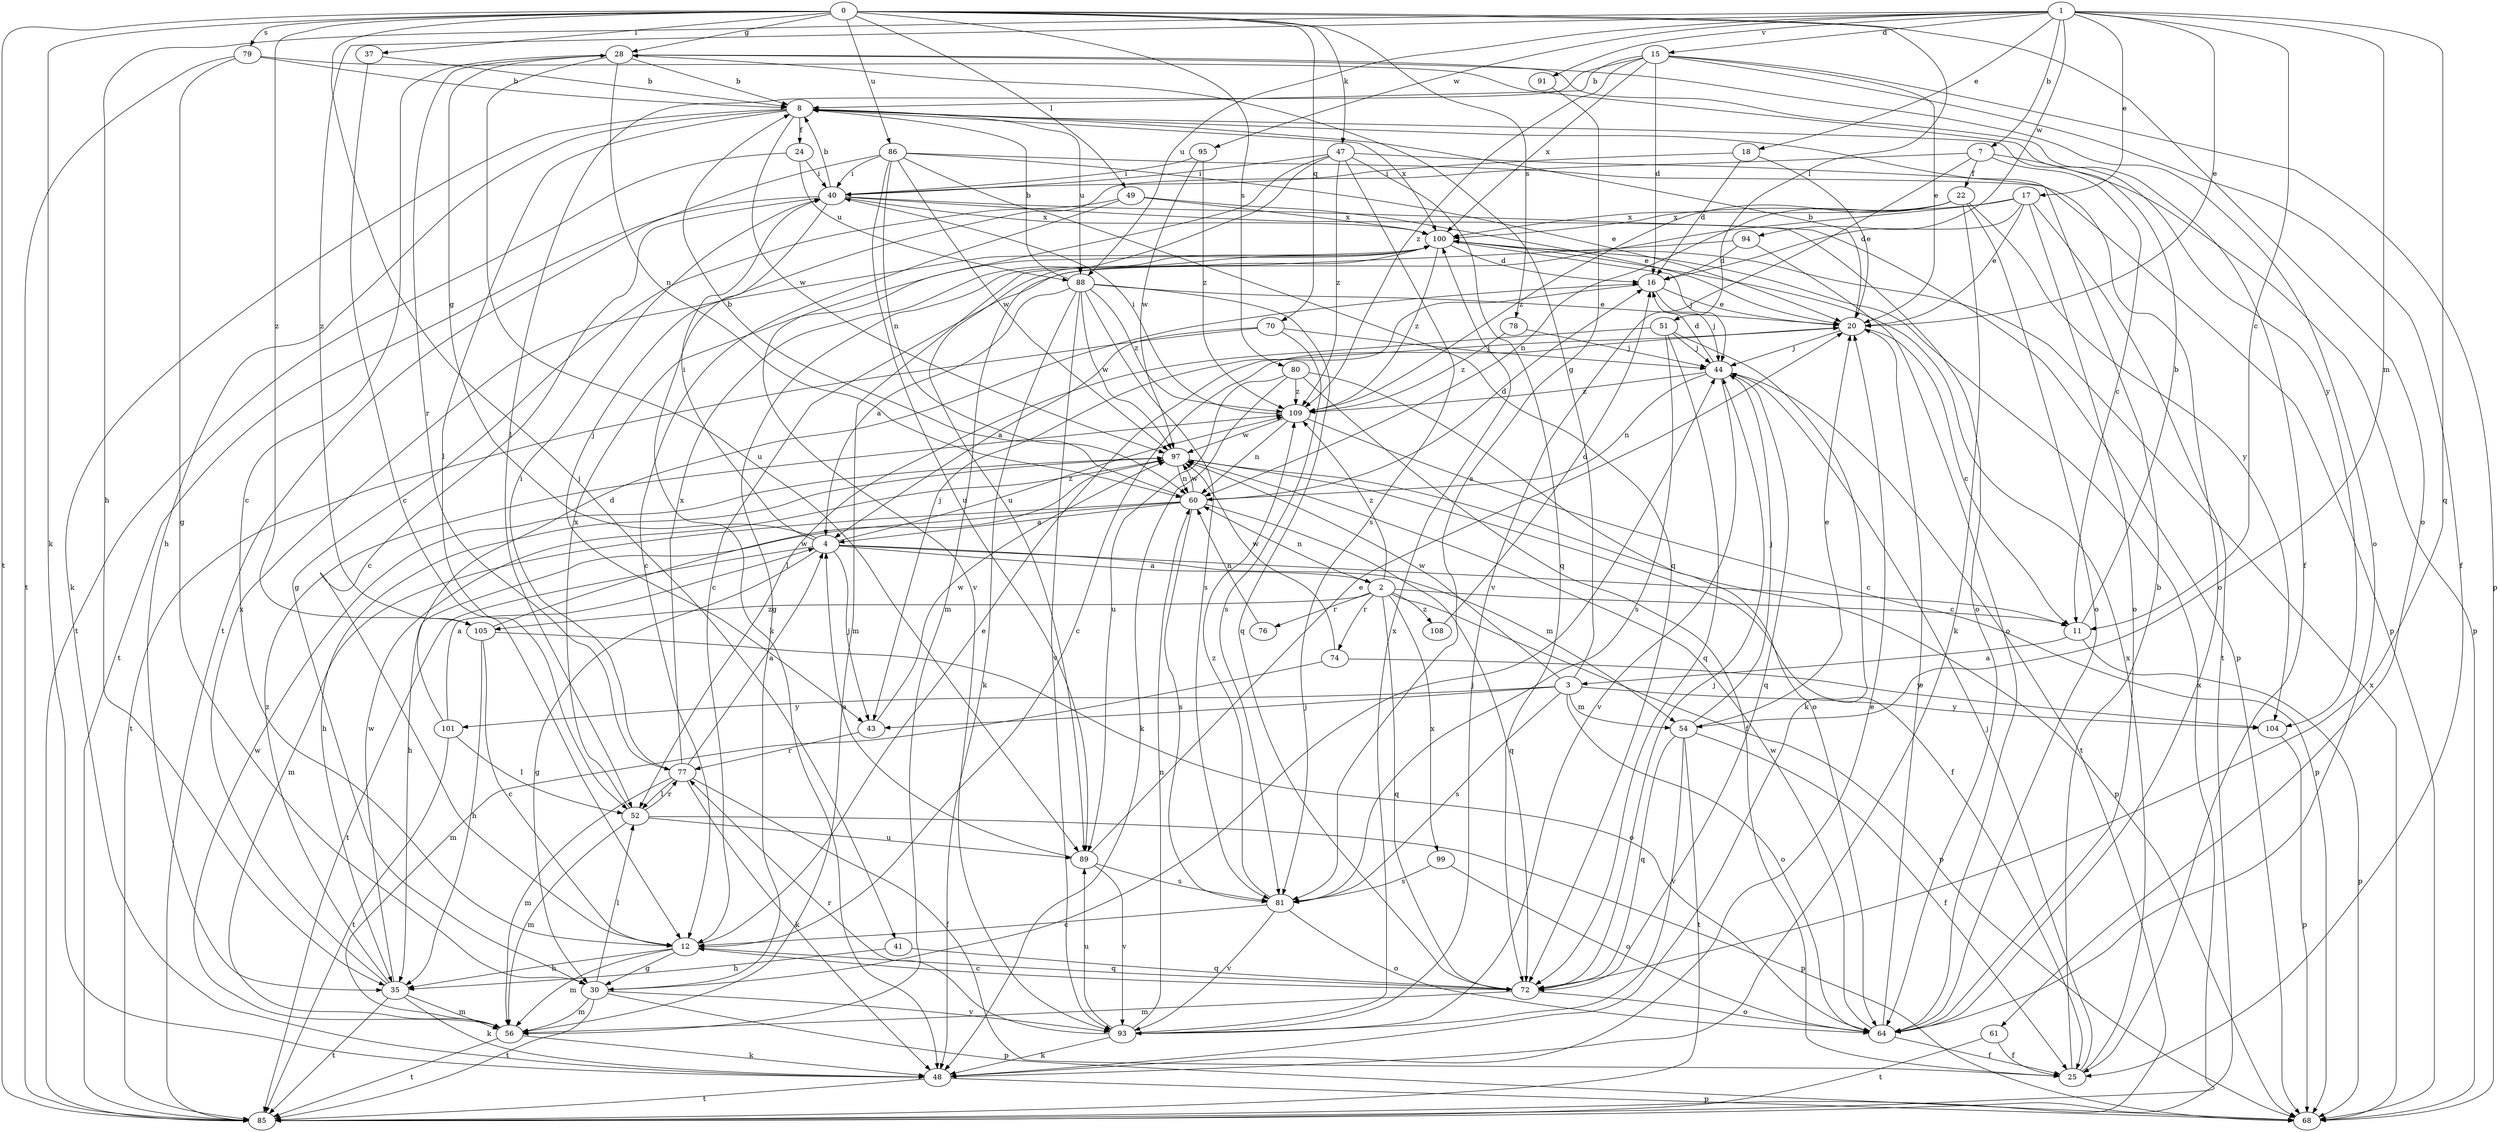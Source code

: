 strict digraph  {
0;
1;
2;
3;
4;
7;
8;
11;
12;
15;
16;
17;
18;
20;
22;
24;
25;
28;
30;
35;
37;
40;
41;
43;
44;
47;
48;
49;
51;
52;
54;
56;
60;
61;
64;
68;
70;
72;
74;
76;
77;
78;
79;
80;
81;
85;
86;
88;
89;
91;
93;
94;
95;
97;
99;
100;
101;
104;
105;
108;
109;
0 -> 28  [label=g];
0 -> 37  [label=i];
0 -> 41  [label=j];
0 -> 47  [label=k];
0 -> 48  [label=k];
0 -> 49  [label=l];
0 -> 51  [label=l];
0 -> 61  [label=o];
0 -> 70  [label=q];
0 -> 78  [label=s];
0 -> 79  [label=s];
0 -> 80  [label=s];
0 -> 85  [label=t];
0 -> 86  [label=u];
0 -> 105  [label=z];
1 -> 7  [label=b];
1 -> 11  [label=c];
1 -> 15  [label=d];
1 -> 17  [label=e];
1 -> 18  [label=e];
1 -> 20  [label=e];
1 -> 35  [label=h];
1 -> 54  [label=m];
1 -> 72  [label=q];
1 -> 88  [label=u];
1 -> 91  [label=v];
1 -> 94  [label=w];
1 -> 95  [label=w];
1 -> 105  [label=z];
2 -> 11  [label=c];
2 -> 60  [label=n];
2 -> 68  [label=p];
2 -> 72  [label=q];
2 -> 74  [label=r];
2 -> 76  [label=r];
2 -> 99  [label=x];
2 -> 105  [label=z];
2 -> 108  [label=z];
2 -> 109  [label=z];
3 -> 28  [label=g];
3 -> 43  [label=j];
3 -> 54  [label=m];
3 -> 64  [label=o];
3 -> 81  [label=s];
3 -> 97  [label=w];
3 -> 101  [label=y];
3 -> 104  [label=y];
4 -> 2  [label=a];
4 -> 11  [label=c];
4 -> 28  [label=g];
4 -> 30  [label=g];
4 -> 40  [label=i];
4 -> 43  [label=j];
4 -> 54  [label=m];
4 -> 85  [label=t];
4 -> 109  [label=z];
7 -> 11  [label=c];
7 -> 22  [label=f];
7 -> 43  [label=j];
7 -> 68  [label=p];
7 -> 93  [label=v];
8 -> 24  [label=f];
8 -> 35  [label=h];
8 -> 48  [label=k];
8 -> 52  [label=l];
8 -> 88  [label=u];
8 -> 97  [label=w];
8 -> 100  [label=x];
11 -> 3  [label=a];
11 -> 8  [label=b];
11 -> 68  [label=p];
12 -> 20  [label=e];
12 -> 30  [label=g];
12 -> 35  [label=h];
12 -> 56  [label=m];
12 -> 72  [label=q];
15 -> 8  [label=b];
15 -> 16  [label=d];
15 -> 20  [label=e];
15 -> 25  [label=f];
15 -> 52  [label=l];
15 -> 68  [label=p];
15 -> 100  [label=x];
15 -> 109  [label=z];
16 -> 20  [label=e];
16 -> 43  [label=j];
16 -> 44  [label=j];
17 -> 16  [label=d];
17 -> 20  [label=e];
17 -> 56  [label=m];
17 -> 64  [label=o];
17 -> 85  [label=t];
17 -> 100  [label=x];
18 -> 16  [label=d];
18 -> 20  [label=e];
18 -> 40  [label=i];
20 -> 8  [label=b];
20 -> 11  [label=c];
20 -> 12  [label=c];
20 -> 44  [label=j];
22 -> 48  [label=k];
22 -> 60  [label=n];
22 -> 64  [label=o];
22 -> 100  [label=x];
22 -> 104  [label=y];
22 -> 109  [label=z];
24 -> 40  [label=i];
24 -> 85  [label=t];
24 -> 88  [label=u];
25 -> 8  [label=b];
25 -> 44  [label=j];
25 -> 100  [label=x];
28 -> 8  [label=b];
28 -> 12  [label=c];
28 -> 25  [label=f];
28 -> 60  [label=n];
28 -> 64  [label=o];
28 -> 77  [label=r];
28 -> 89  [label=u];
30 -> 44  [label=j];
30 -> 52  [label=l];
30 -> 56  [label=m];
30 -> 68  [label=p];
30 -> 85  [label=t];
30 -> 93  [label=v];
35 -> 48  [label=k];
35 -> 56  [label=m];
35 -> 85  [label=t];
35 -> 97  [label=w];
35 -> 100  [label=x];
35 -> 109  [label=z];
37 -> 8  [label=b];
37 -> 12  [label=c];
40 -> 8  [label=b];
40 -> 12  [label=c];
40 -> 48  [label=k];
40 -> 64  [label=o];
40 -> 68  [label=p];
40 -> 85  [label=t];
40 -> 100  [label=x];
41 -> 35  [label=h];
41 -> 72  [label=q];
43 -> 77  [label=r];
43 -> 97  [label=w];
44 -> 16  [label=d];
44 -> 60  [label=n];
44 -> 72  [label=q];
44 -> 85  [label=t];
44 -> 93  [label=v];
44 -> 109  [label=z];
47 -> 40  [label=i];
47 -> 64  [label=o];
47 -> 72  [label=q];
47 -> 81  [label=s];
47 -> 89  [label=u];
47 -> 93  [label=v];
47 -> 109  [label=z];
48 -> 20  [label=e];
48 -> 68  [label=p];
48 -> 85  [label=t];
49 -> 12  [label=c];
49 -> 20  [label=e];
49 -> 30  [label=g];
49 -> 100  [label=x];
51 -> 44  [label=j];
51 -> 48  [label=k];
51 -> 52  [label=l];
51 -> 72  [label=q];
51 -> 81  [label=s];
52 -> 56  [label=m];
52 -> 68  [label=p];
52 -> 77  [label=r];
52 -> 89  [label=u];
52 -> 100  [label=x];
54 -> 20  [label=e];
54 -> 25  [label=f];
54 -> 44  [label=j];
54 -> 72  [label=q];
54 -> 85  [label=t];
54 -> 93  [label=v];
56 -> 48  [label=k];
56 -> 85  [label=t];
56 -> 97  [label=w];
60 -> 4  [label=a];
60 -> 8  [label=b];
60 -> 16  [label=d];
60 -> 35  [label=h];
60 -> 56  [label=m];
60 -> 72  [label=q];
60 -> 81  [label=s];
60 -> 97  [label=w];
61 -> 25  [label=f];
61 -> 85  [label=t];
64 -> 20  [label=e];
64 -> 25  [label=f];
64 -> 97  [label=w];
68 -> 100  [label=x];
70 -> 4  [label=a];
70 -> 44  [label=j];
70 -> 81  [label=s];
70 -> 85  [label=t];
72 -> 12  [label=c];
72 -> 44  [label=j];
72 -> 56  [label=m];
72 -> 64  [label=o];
74 -> 56  [label=m];
74 -> 97  [label=w];
74 -> 104  [label=y];
76 -> 60  [label=n];
77 -> 4  [label=a];
77 -> 25  [label=f];
77 -> 40  [label=i];
77 -> 48  [label=k];
77 -> 52  [label=l];
77 -> 56  [label=m];
77 -> 100  [label=x];
78 -> 44  [label=j];
78 -> 109  [label=z];
79 -> 8  [label=b];
79 -> 30  [label=g];
79 -> 85  [label=t];
79 -> 104  [label=y];
80 -> 25  [label=f];
80 -> 48  [label=k];
80 -> 64  [label=o];
80 -> 89  [label=u];
80 -> 109  [label=z];
81 -> 12  [label=c];
81 -> 64  [label=o];
81 -> 93  [label=v];
81 -> 109  [label=z];
85 -> 100  [label=x];
86 -> 20  [label=e];
86 -> 40  [label=i];
86 -> 60  [label=n];
86 -> 68  [label=p];
86 -> 72  [label=q];
86 -> 85  [label=t];
86 -> 89  [label=u];
86 -> 97  [label=w];
88 -> 4  [label=a];
88 -> 8  [label=b];
88 -> 20  [label=e];
88 -> 48  [label=k];
88 -> 72  [label=q];
88 -> 81  [label=s];
88 -> 93  [label=v];
88 -> 97  [label=w];
88 -> 109  [label=z];
89 -> 4  [label=a];
89 -> 20  [label=e];
89 -> 81  [label=s];
89 -> 93  [label=v];
91 -> 81  [label=s];
93 -> 48  [label=k];
93 -> 60  [label=n];
93 -> 77  [label=r];
93 -> 89  [label=u];
93 -> 100  [label=x];
94 -> 12  [label=c];
94 -> 16  [label=d];
94 -> 64  [label=o];
95 -> 40  [label=i];
95 -> 97  [label=w];
95 -> 109  [label=z];
97 -> 25  [label=f];
97 -> 35  [label=h];
97 -> 60  [label=n];
97 -> 68  [label=p];
99 -> 64  [label=o];
99 -> 81  [label=s];
100 -> 16  [label=d];
100 -> 30  [label=g];
100 -> 44  [label=j];
100 -> 56  [label=m];
100 -> 109  [label=z];
101 -> 4  [label=a];
101 -> 16  [label=d];
101 -> 52  [label=l];
101 -> 85  [label=t];
104 -> 68  [label=p];
105 -> 12  [label=c];
105 -> 35  [label=h];
105 -> 64  [label=o];
105 -> 97  [label=w];
108 -> 16  [label=d];
109 -> 40  [label=i];
109 -> 60  [label=n];
109 -> 68  [label=p];
109 -> 97  [label=w];
}
